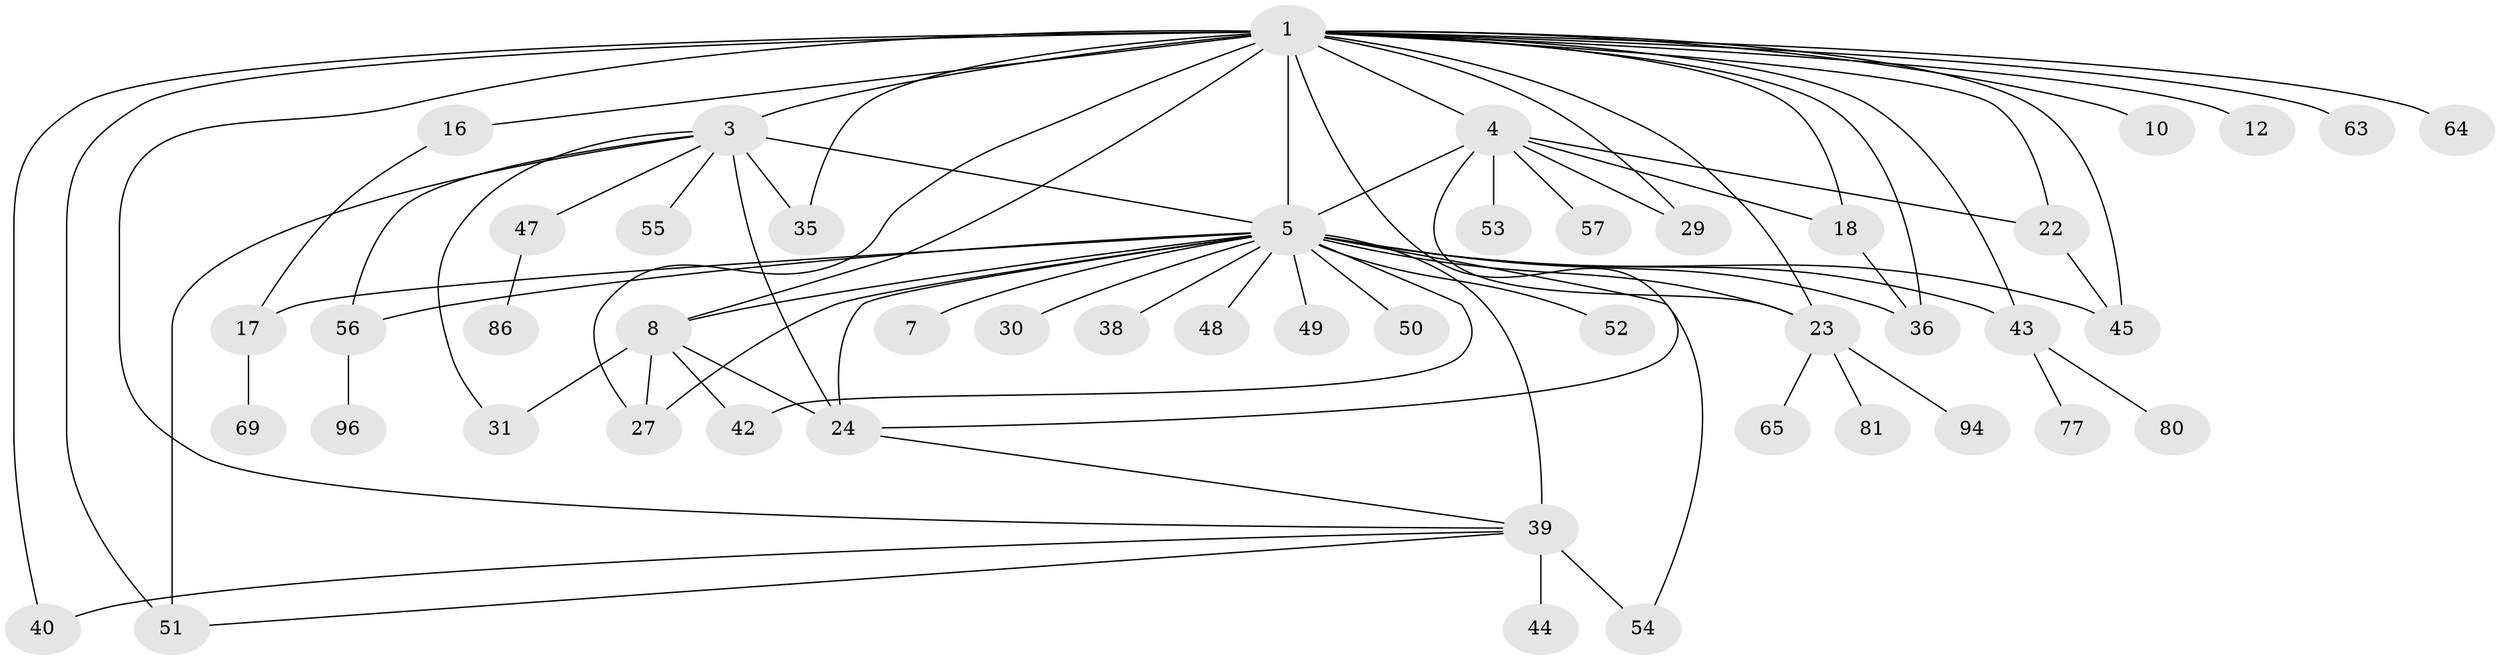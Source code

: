 // original degree distribution, {2: 0.21875, 23: 0.010416666666666666, 11: 0.041666666666666664, 27: 0.010416666666666666, 3: 0.08333333333333333, 1: 0.4479166666666667, 9: 0.020833333333333332, 6: 0.020833333333333332, 4: 0.08333333333333333, 5: 0.041666666666666664, 8: 0.010416666666666666, 7: 0.010416666666666666}
// Generated by graph-tools (version 1.1) at 2025/14/03/09/25 04:14:30]
// undirected, 48 vertices, 76 edges
graph export_dot {
graph [start="1"]
  node [color=gray90,style=filled];
  1 [super="+2"];
  3 [super="+32"];
  4 [super="+14"];
  5 [super="+21+62+67+74+93+66+25+34+28+9+19+37"];
  7;
  8 [super="+41+15+88+82+91+78+58"];
  10;
  12;
  16;
  17;
  18 [super="+79+89"];
  22 [super="+59+85"];
  23;
  24;
  27 [super="+68"];
  29;
  30;
  31;
  35;
  36;
  38;
  39 [super="+46"];
  40;
  42;
  43;
  44;
  45;
  47;
  48;
  49;
  50;
  51;
  52;
  53;
  54;
  55;
  56;
  57;
  63;
  64;
  65;
  69;
  77;
  80;
  81;
  86;
  94;
  96;
  1 -- 24;
  1 -- 64;
  1 -- 3 [weight=2];
  1 -- 4 [weight=2];
  1 -- 5 [weight=7];
  1 -- 8 [weight=2];
  1 -- 10;
  1 -- 12;
  1 -- 16;
  1 -- 18;
  1 -- 22 [weight=2];
  1 -- 23;
  1 -- 27;
  1 -- 29;
  1 -- 35;
  1 -- 36;
  1 -- 39;
  1 -- 40;
  1 -- 43;
  1 -- 45;
  1 -- 51;
  1 -- 63;
  3 -- 24;
  3 -- 31;
  3 -- 47;
  3 -- 51;
  3 -- 55;
  3 -- 56;
  3 -- 5 [weight=2];
  3 -- 35;
  4 -- 22;
  4 -- 23;
  4 -- 29;
  4 -- 53;
  4 -- 57;
  4 -- 18;
  4 -- 5;
  5 -- 7;
  5 -- 17;
  5 -- 23;
  5 -- 30;
  5 -- 36 [weight=2];
  5 -- 39 [weight=4];
  5 -- 43;
  5 -- 52;
  5 -- 56 [weight=2];
  5 -- 45;
  5 -- 8 [weight=2];
  5 -- 49;
  5 -- 38;
  5 -- 42;
  5 -- 48;
  5 -- 50 [weight=2];
  5 -- 54;
  5 -- 24;
  5 -- 27;
  8 -- 31;
  8 -- 24;
  8 -- 42;
  8 -- 27;
  16 -- 17;
  17 -- 69;
  18 -- 36;
  22 -- 45;
  23 -- 65;
  23 -- 81;
  23 -- 94;
  24 -- 39;
  39 -- 40;
  39 -- 44;
  39 -- 51;
  39 -- 54;
  43 -- 77;
  43 -- 80;
  47 -- 86;
  56 -- 96;
}
